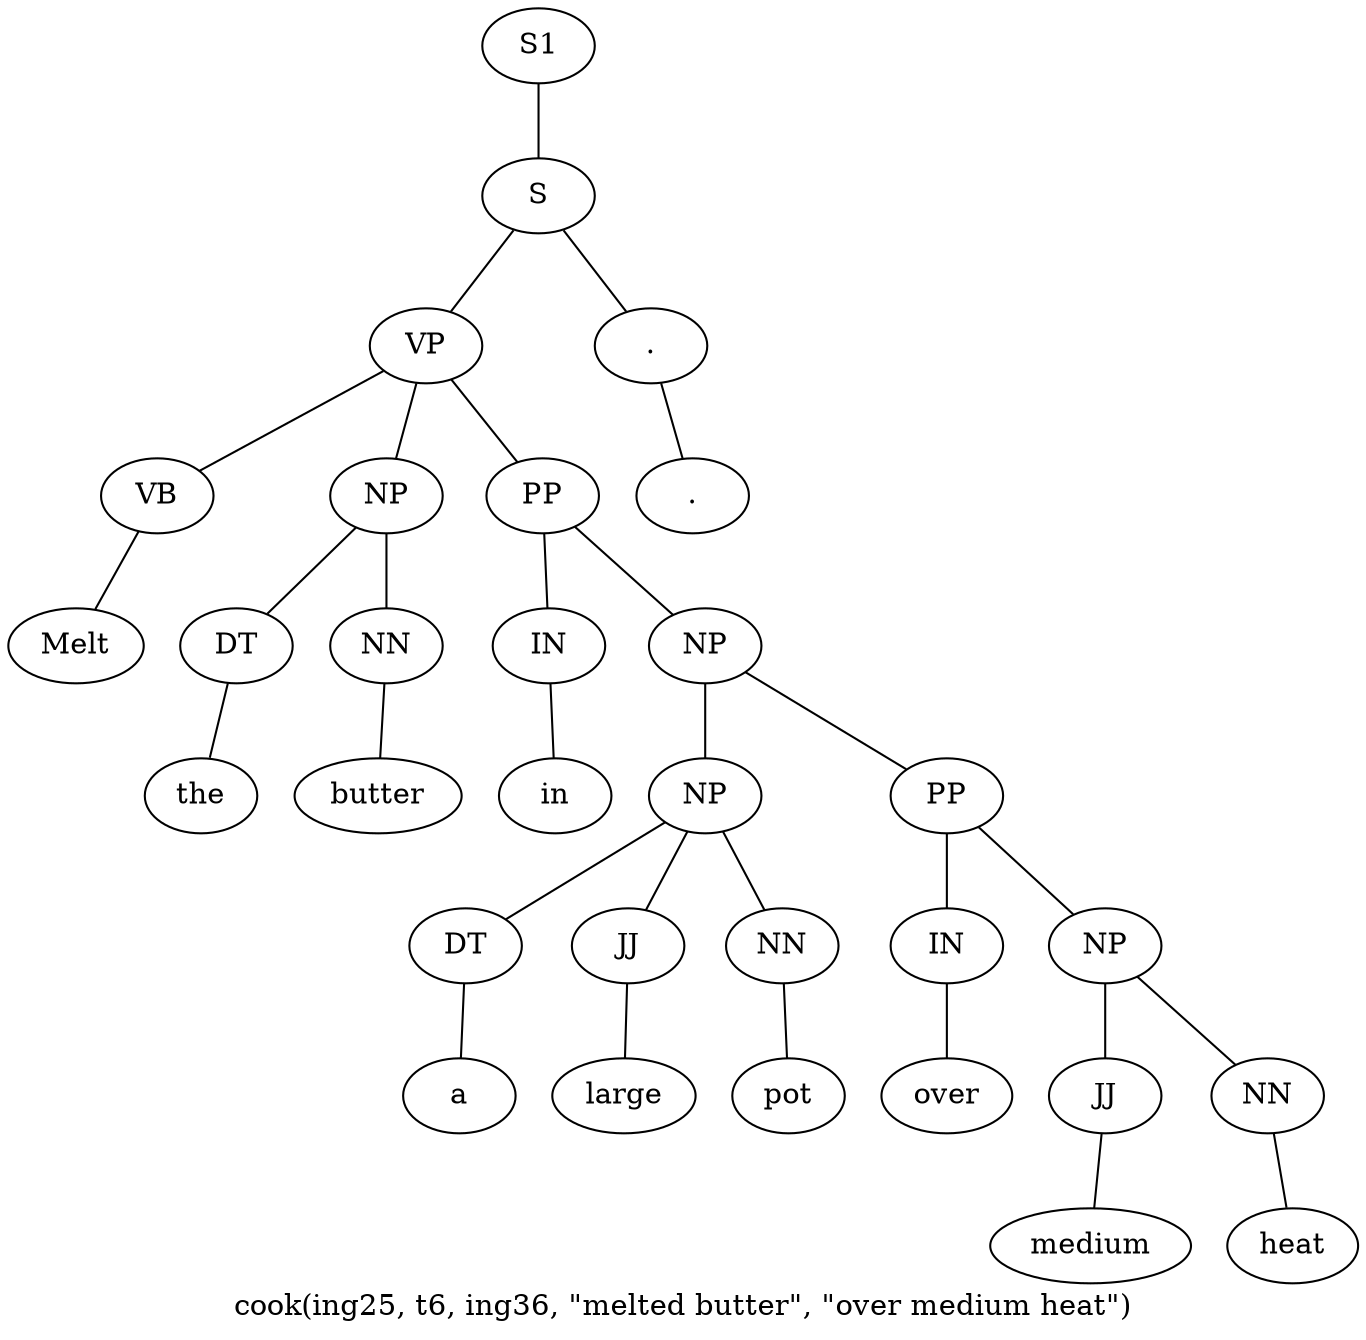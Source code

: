 graph SyntaxGraph {
	label = "cook(ing25, t6, ing36, \"melted butter\", \"over medium heat\")";
	Node0 [label="S1"];
	Node1 [label="S"];
	Node2 [label="VP"];
	Node3 [label="VB"];
	Node4 [label="Melt"];
	Node5 [label="NP"];
	Node6 [label="DT"];
	Node7 [label="the"];
	Node8 [label="NN"];
	Node9 [label="butter"];
	Node10 [label="PP"];
	Node11 [label="IN"];
	Node12 [label="in"];
	Node13 [label="NP"];
	Node14 [label="NP"];
	Node15 [label="DT"];
	Node16 [label="a"];
	Node17 [label="JJ"];
	Node18 [label="large"];
	Node19 [label="NN"];
	Node20 [label="pot"];
	Node21 [label="PP"];
	Node22 [label="IN"];
	Node23 [label="over"];
	Node24 [label="NP"];
	Node25 [label="JJ"];
	Node26 [label="medium"];
	Node27 [label="NN"];
	Node28 [label="heat"];
	Node29 [label="."];
	Node30 [label="."];

	Node0 -- Node1;
	Node1 -- Node2;
	Node1 -- Node29;
	Node2 -- Node3;
	Node2 -- Node5;
	Node2 -- Node10;
	Node3 -- Node4;
	Node5 -- Node6;
	Node5 -- Node8;
	Node6 -- Node7;
	Node8 -- Node9;
	Node10 -- Node11;
	Node10 -- Node13;
	Node11 -- Node12;
	Node13 -- Node14;
	Node13 -- Node21;
	Node14 -- Node15;
	Node14 -- Node17;
	Node14 -- Node19;
	Node15 -- Node16;
	Node17 -- Node18;
	Node19 -- Node20;
	Node21 -- Node22;
	Node21 -- Node24;
	Node22 -- Node23;
	Node24 -- Node25;
	Node24 -- Node27;
	Node25 -- Node26;
	Node27 -- Node28;
	Node29 -- Node30;
}